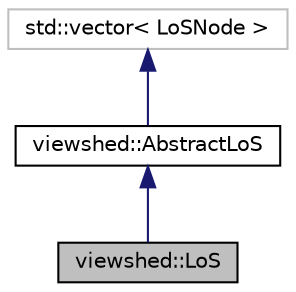 digraph "viewshed::LoS"
{
 // LATEX_PDF_SIZE
  edge [fontname="Helvetica",fontsize="10",labelfontname="Helvetica",labelfontsize="10"];
  node [fontname="Helvetica",fontsize="10",shape=record];
  Node1 [label="viewshed::LoS",height=0.2,width=0.4,color="black", fillcolor="grey75", style="filled", fontcolor="black",tooltip="Class that represents LoS for classic Viewshed calculation."];
  Node2 -> Node1 [dir="back",color="midnightblue",fontsize="10",style="solid",fontname="Helvetica"];
  Node2 [label="viewshed::AbstractLoS",height=0.2,width=0.4,color="black", fillcolor="white", style="filled",URL="$classviewshed_1_1AbstractLoS.html",tooltip="Abstract class that represent line-of-sight (LoS). Consists of LoSNodes, view point and target point ..."];
  Node3 -> Node2 [dir="back",color="midnightblue",fontsize="10",style="solid",fontname="Helvetica"];
  Node3 [label="std::vector\< LoSNode \>",height=0.2,width=0.4,color="grey75", fillcolor="white", style="filled",tooltip=" "];
}
